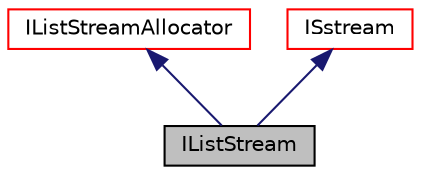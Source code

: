 digraph "IListStream"
{
  bgcolor="transparent";
  edge [fontname="Helvetica",fontsize="10",labelfontname="Helvetica",labelfontsize="10"];
  node [fontname="Helvetica",fontsize="10",shape=record];
  Node1 [label="IListStream",height=0.2,width=0.4,color="black", fillcolor="grey75", style="filled" fontcolor="black"];
  Node2 -> Node1 [dir="back",color="midnightblue",fontsize="10",style="solid",fontname="Helvetica"];
  Node2 [label="IListStreamAllocator",height=0.2,width=0.4,color="red",URL="$classFoam_1_1Detail_1_1IListStreamAllocator.html",tooltip="An stream/stream-buffer input allocator with List storage. "];
  Node3 -> Node1 [dir="back",color="midnightblue",fontsize="10",style="solid",fontname="Helvetica"];
  Node3 [label="ISstream",height=0.2,width=0.4,color="red",URL="$classFoam_1_1ISstream.html",tooltip="Generic input stream using standard (STL) streams. "];
}
